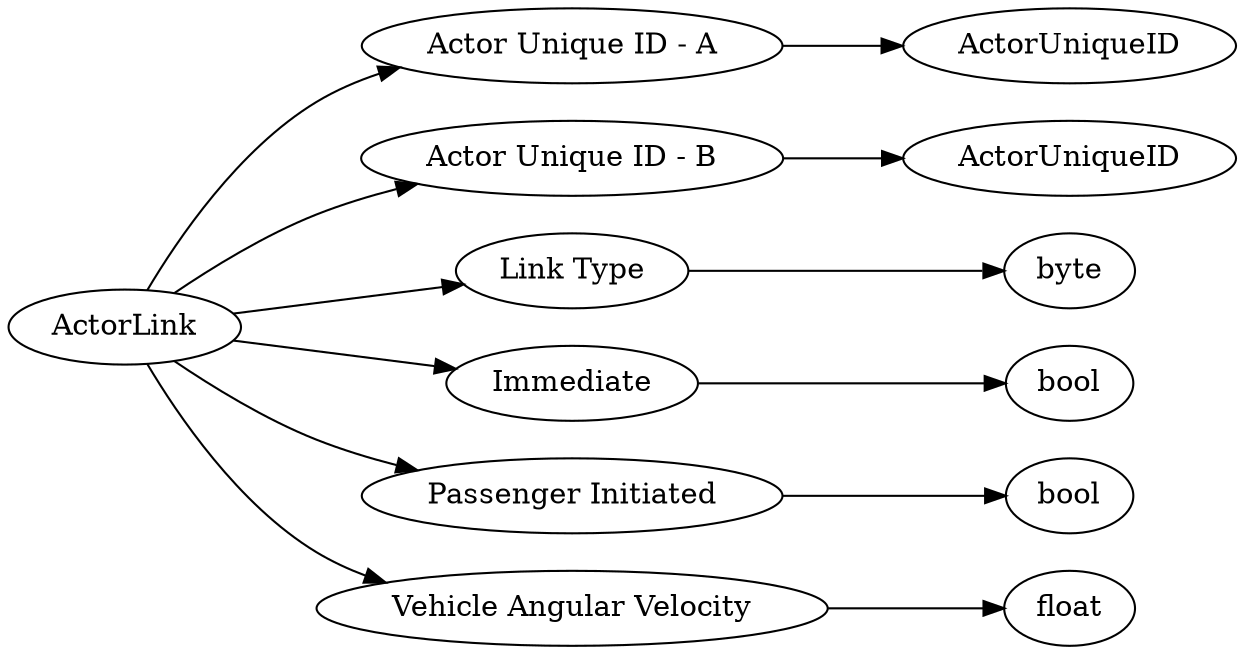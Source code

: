 digraph "ActorLink" {
rankdir = LR
110
110 -> 111
111 -> 112
110 -> 113
113 -> 114
110 -> 115
115 -> 116
110 -> 117
117 -> 118
110 -> 119
119 -> 120
110 -> 121
121 -> 122

110 [label="ActorLink",comment="name: \"ActorLink\", typeName: \"\", id: 110, branchId: 0, recurseId: -1, attributes: 0, notes: \"\""];
111 [label="Actor Unique ID - A",comment="name: \"Actor Unique ID - A\", typeName: \"ActorUniqueID\", id: 111, branchId: 0, recurseId: -1, attributes: 256, notes: \"\""];
112 [label="ActorUniqueID",comment="name: \"ActorUniqueID\", typeName: \"\", id: 112, branchId: 0, recurseId: -1, attributes: 512, notes: \"\""];
113 [label="Actor Unique ID - B",comment="name: \"Actor Unique ID - B\", typeName: \"ActorUniqueID\", id: 113, branchId: 0, recurseId: -1, attributes: 256, notes: \"\""];
114 [label="ActorUniqueID",comment="name: \"ActorUniqueID\", typeName: \"\", id: 114, branchId: 0, recurseId: -1, attributes: 512, notes: \"\""];
115 [label="Link Type",comment="name: \"Link Type\", typeName: \"\", id: 115, branchId: 0, recurseId: -1, attributes: 0, notes: \"\""];
116 [label="byte",comment="name: \"byte\", typeName: \"\", id: 116, branchId: 0, recurseId: -1, attributes: 512, notes: \"\""];
117 [label="Immediate",comment="name: \"Immediate\", typeName: \"\", id: 117, branchId: 0, recurseId: -1, attributes: 0, notes: \"\""];
118 [label="bool",comment="name: \"bool\", typeName: \"\", id: 118, branchId: 0, recurseId: -1, attributes: 512, notes: \"\""];
119 [label="Passenger Initiated",comment="name: \"Passenger Initiated\", typeName: \"\", id: 119, branchId: 0, recurseId: -1, attributes: 0, notes: \"Whether the link was changed by the passenger\""];
120 [label="bool",comment="name: \"bool\", typeName: \"\", id: 120, branchId: 0, recurseId: -1, attributes: 512, notes: \"\""];
121 [label="Vehicle Angular Velocity",comment="name: \"Vehicle Angular Velocity\", typeName: \"\", id: 121, branchId: 0, recurseId: -1, attributes: 0, notes: \"\""];
122 [label="float",comment="name: \"float\", typeName: \"\", id: 122, branchId: 0, recurseId: -1, attributes: 512, notes: \"\""];
{ rank = max;112;114;116;118;120;122}

}
